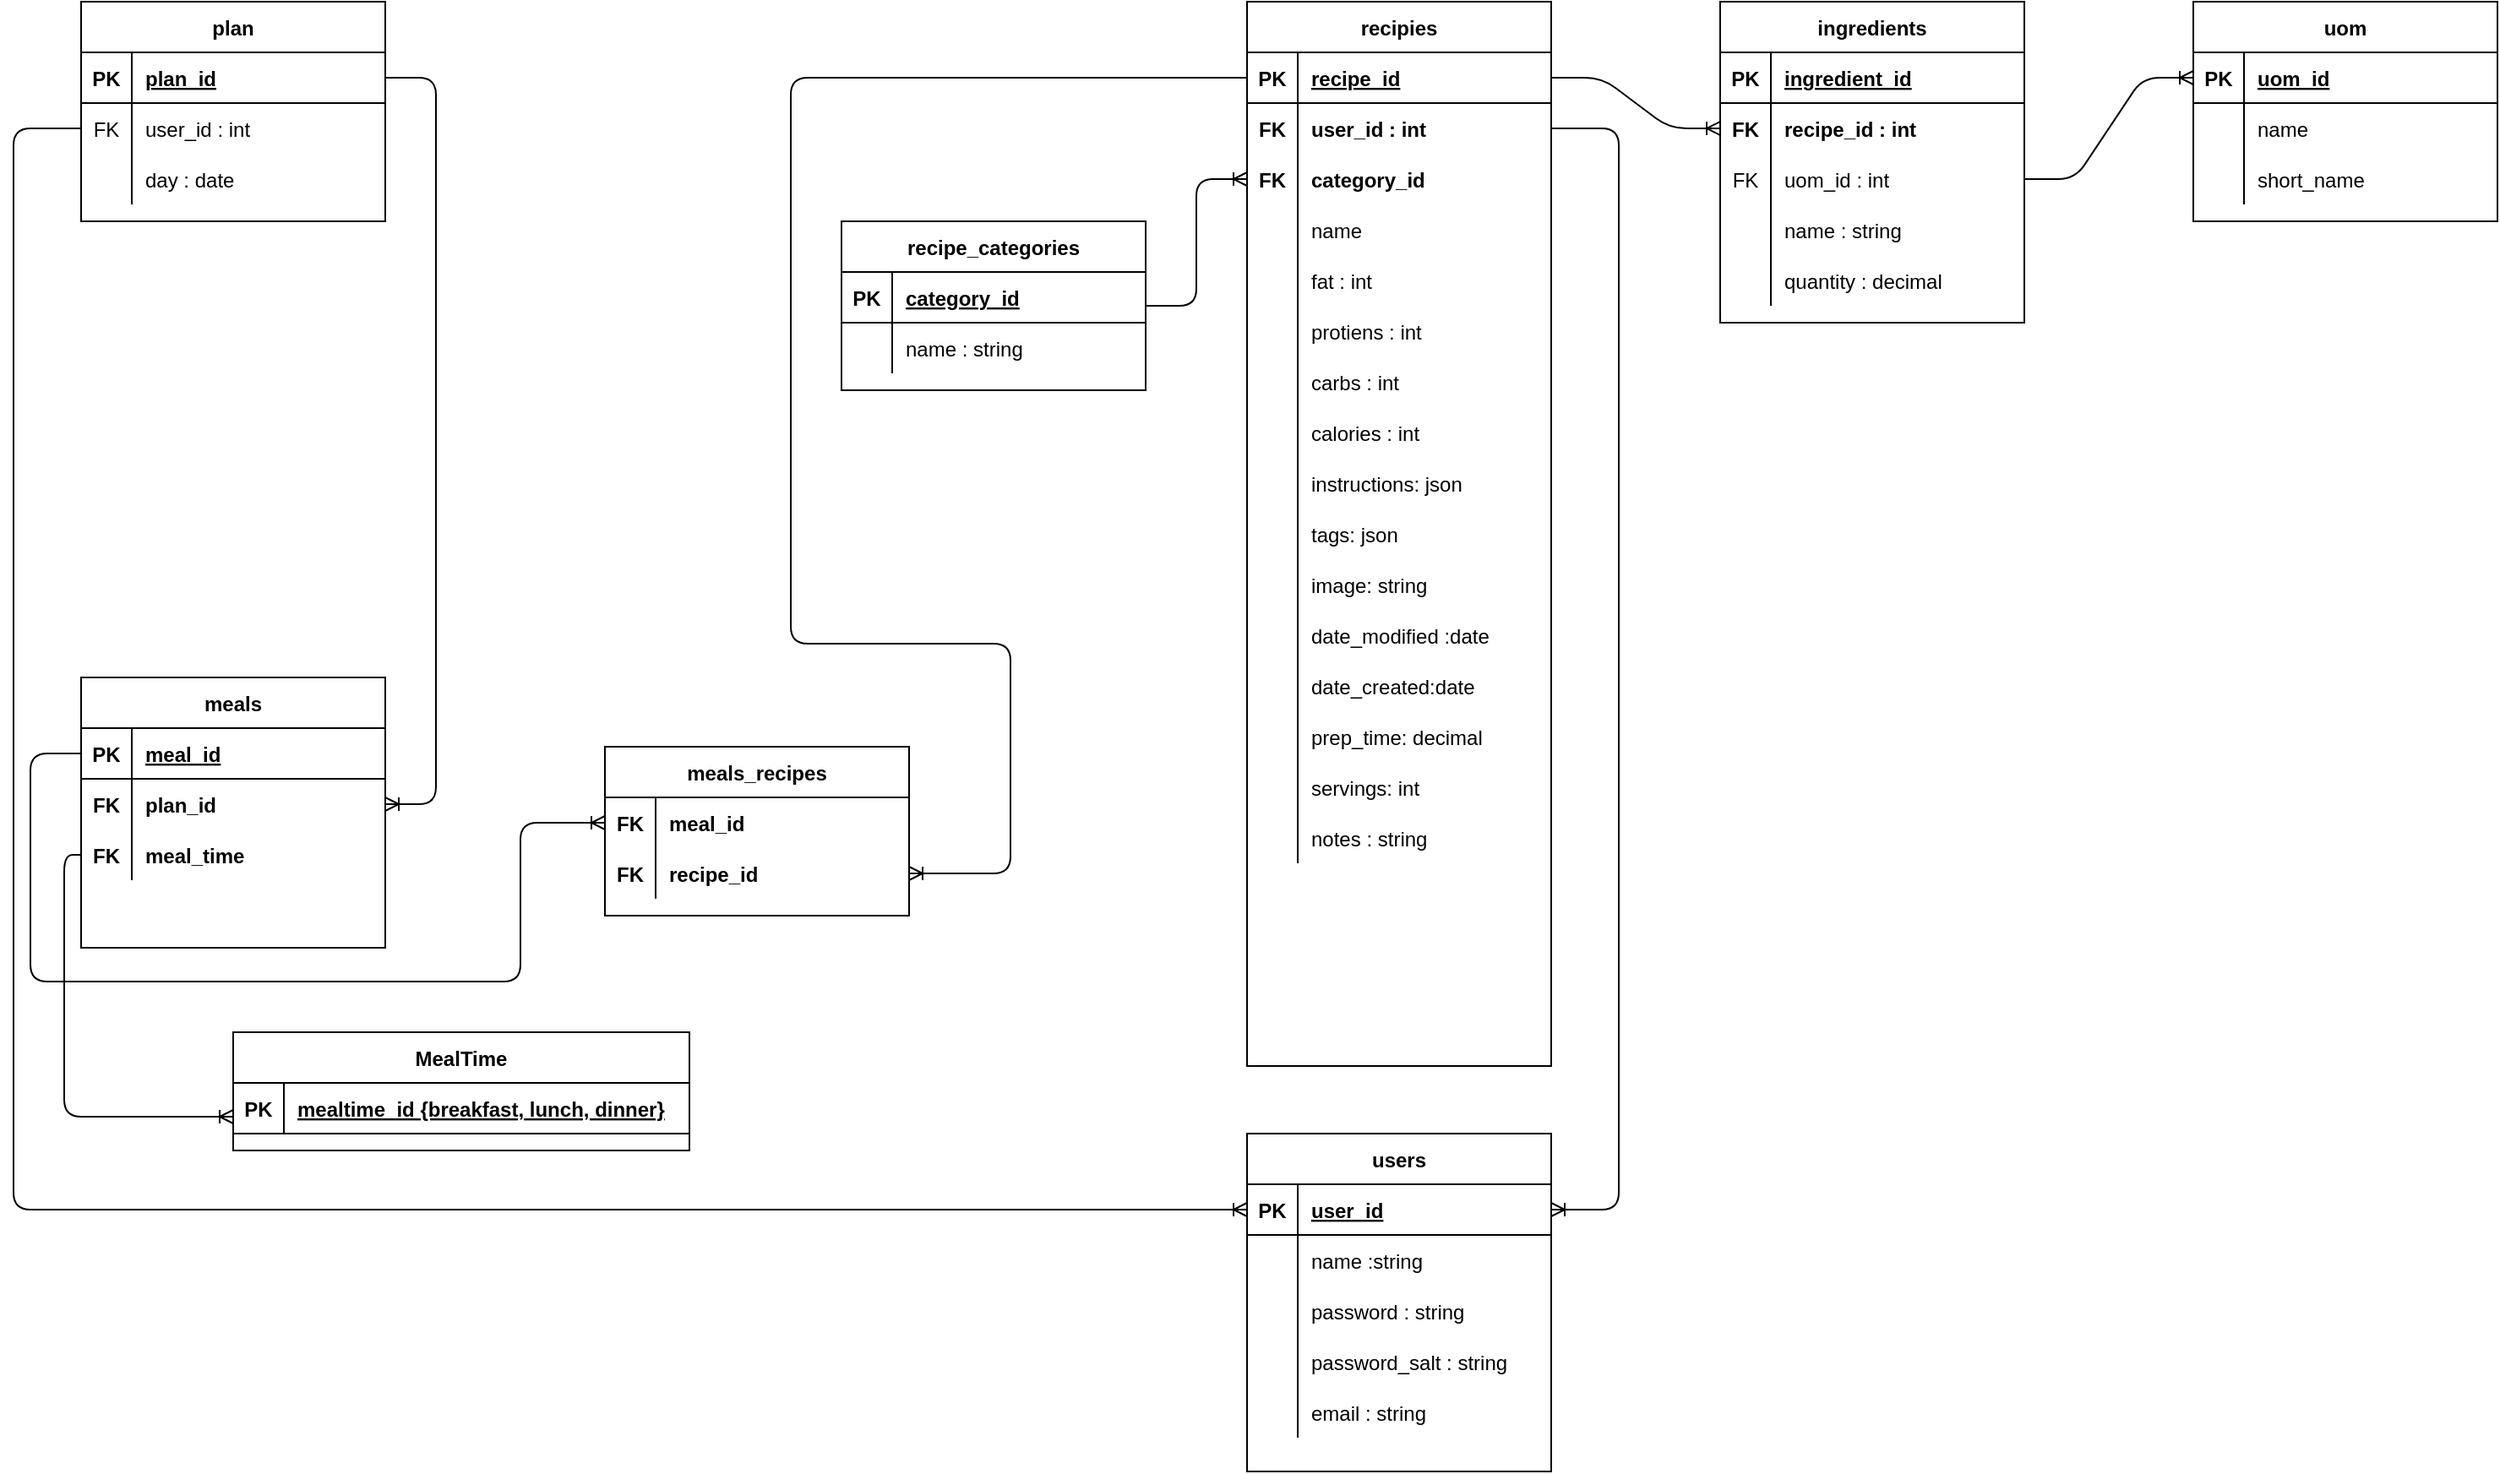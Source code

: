 <mxfile version="13.9.7"><diagram id="RYwamuleqTXGfIjKxr-M" name="Page-1"><mxGraphModel dx="2031" dy="1187" grid="1" gridSize="10" guides="1" tooltips="1" connect="1" arrows="1" fold="1" page="1" pageScale="1" pageWidth="850" pageHeight="1100" math="0" shadow="0"><root><mxCell id="0"/><mxCell id="1" parent="0"/><mxCell id="puq3DaU84eFZYqgKQaG6-1" value="plan" style="shape=table;startSize=30;container=1;collapsible=1;childLayout=tableLayout;fixedRows=1;rowLines=0;fontStyle=1;align=center;resizeLast=1;" parent="1" vertex="1"><mxGeometry x="60" y="30" width="180" height="130" as="geometry"/></mxCell><mxCell id="puq3DaU84eFZYqgKQaG6-2" value="" style="shape=partialRectangle;collapsible=0;dropTarget=0;pointerEvents=0;fillColor=none;top=0;left=0;bottom=1;right=0;points=[[0,0.5],[1,0.5]];portConstraint=eastwest;" parent="puq3DaU84eFZYqgKQaG6-1" vertex="1"><mxGeometry y="30" width="180" height="30" as="geometry"/></mxCell><mxCell id="puq3DaU84eFZYqgKQaG6-3" value="PK" style="shape=partialRectangle;connectable=0;fillColor=none;top=0;left=0;bottom=0;right=0;fontStyle=1;overflow=hidden;" parent="puq3DaU84eFZYqgKQaG6-2" vertex="1"><mxGeometry width="30" height="30" as="geometry"/></mxCell><mxCell id="puq3DaU84eFZYqgKQaG6-4" value="plan_id" style="shape=partialRectangle;connectable=0;fillColor=none;top=0;left=0;bottom=0;right=0;align=left;spacingLeft=6;fontStyle=5;overflow=hidden;" parent="puq3DaU84eFZYqgKQaG6-2" vertex="1"><mxGeometry x="30" width="150" height="30" as="geometry"/></mxCell><mxCell id="puq3DaU84eFZYqgKQaG6-5" value="" style="shape=partialRectangle;collapsible=0;dropTarget=0;pointerEvents=0;fillColor=none;top=0;left=0;bottom=0;right=0;points=[[0,0.5],[1,0.5]];portConstraint=eastwest;" parent="puq3DaU84eFZYqgKQaG6-1" vertex="1"><mxGeometry y="60" width="180" height="30" as="geometry"/></mxCell><mxCell id="puq3DaU84eFZYqgKQaG6-6" value="FK" style="shape=partialRectangle;connectable=0;fillColor=none;top=0;left=0;bottom=0;right=0;editable=1;overflow=hidden;" parent="puq3DaU84eFZYqgKQaG6-5" vertex="1"><mxGeometry width="30" height="30" as="geometry"/></mxCell><mxCell id="puq3DaU84eFZYqgKQaG6-7" value="user_id : int" style="shape=partialRectangle;connectable=0;fillColor=none;top=0;left=0;bottom=0;right=0;align=left;spacingLeft=6;overflow=hidden;" parent="puq3DaU84eFZYqgKQaG6-5" vertex="1"><mxGeometry x="30" width="150" height="30" as="geometry"/></mxCell><mxCell id="puq3DaU84eFZYqgKQaG6-8" value="" style="shape=partialRectangle;collapsible=0;dropTarget=0;pointerEvents=0;fillColor=none;top=0;left=0;bottom=0;right=0;points=[[0,0.5],[1,0.5]];portConstraint=eastwest;" parent="puq3DaU84eFZYqgKQaG6-1" vertex="1"><mxGeometry y="90" width="180" height="30" as="geometry"/></mxCell><mxCell id="puq3DaU84eFZYqgKQaG6-9" value="" style="shape=partialRectangle;connectable=0;fillColor=none;top=0;left=0;bottom=0;right=0;editable=1;overflow=hidden;" parent="puq3DaU84eFZYqgKQaG6-8" vertex="1"><mxGeometry width="30" height="30" as="geometry"/></mxCell><mxCell id="puq3DaU84eFZYqgKQaG6-10" value="day : date" style="shape=partialRectangle;connectable=0;fillColor=none;top=0;left=0;bottom=0;right=0;align=left;spacingLeft=6;overflow=hidden;" parent="puq3DaU84eFZYqgKQaG6-8" vertex="1"><mxGeometry x="30" width="150" height="30" as="geometry"/></mxCell><mxCell id="puq3DaU84eFZYqgKQaG6-11" value="recipies" style="shape=table;startSize=30;container=1;collapsible=1;childLayout=tableLayout;fixedRows=1;rowLines=0;fontStyle=1;align=center;resizeLast=1;" parent="1" vertex="1"><mxGeometry x="750" y="30" width="180" height="630" as="geometry"/></mxCell><mxCell id="puq3DaU84eFZYqgKQaG6-12" value="" style="shape=partialRectangle;collapsible=0;dropTarget=0;pointerEvents=0;fillColor=none;top=0;left=0;bottom=1;right=0;points=[[0,0.5],[1,0.5]];portConstraint=eastwest;" parent="puq3DaU84eFZYqgKQaG6-11" vertex="1"><mxGeometry y="30" width="180" height="30" as="geometry"/></mxCell><mxCell id="puq3DaU84eFZYqgKQaG6-13" value="PK" style="shape=partialRectangle;connectable=0;fillColor=none;top=0;left=0;bottom=0;right=0;fontStyle=1;overflow=hidden;" parent="puq3DaU84eFZYqgKQaG6-12" vertex="1"><mxGeometry width="30" height="30" as="geometry"/></mxCell><mxCell id="puq3DaU84eFZYqgKQaG6-14" value="recipe_id" style="shape=partialRectangle;connectable=0;fillColor=none;top=0;left=0;bottom=0;right=0;align=left;spacingLeft=6;fontStyle=5;overflow=hidden;" parent="puq3DaU84eFZYqgKQaG6-12" vertex="1"><mxGeometry x="30" width="150" height="30" as="geometry"/></mxCell><mxCell id="puq3DaU84eFZYqgKQaG6-15" value="" style="shape=partialRectangle;collapsible=0;dropTarget=0;pointerEvents=0;fillColor=none;top=0;left=0;bottom=0;right=0;points=[[0,0.5],[1,0.5]];portConstraint=eastwest;fontStyle=1" parent="puq3DaU84eFZYqgKQaG6-11" vertex="1"><mxGeometry y="60" width="180" height="30" as="geometry"/></mxCell><mxCell id="puq3DaU84eFZYqgKQaG6-16" value="FK" style="shape=partialRectangle;connectable=0;fillColor=none;top=0;left=0;bottom=0;right=0;editable=1;overflow=hidden;fontStyle=1" parent="puq3DaU84eFZYqgKQaG6-15" vertex="1"><mxGeometry width="30" height="30" as="geometry"/></mxCell><mxCell id="puq3DaU84eFZYqgKQaG6-17" value="user_id : int" style="shape=partialRectangle;connectable=0;fillColor=none;top=0;left=0;bottom=0;right=0;align=left;spacingLeft=6;overflow=hidden;fontStyle=1" parent="puq3DaU84eFZYqgKQaG6-15" vertex="1"><mxGeometry x="30" width="150" height="30" as="geometry"/></mxCell><mxCell id="puq3DaU84eFZYqgKQaG6-18" value="" style="shape=partialRectangle;collapsible=0;dropTarget=0;pointerEvents=0;fillColor=none;top=0;left=0;bottom=0;right=0;points=[[0,0.5],[1,0.5]];portConstraint=eastwest;" parent="puq3DaU84eFZYqgKQaG6-11" vertex="1"><mxGeometry y="90" width="180" height="30" as="geometry"/></mxCell><mxCell id="puq3DaU84eFZYqgKQaG6-19" value="FK" style="shape=partialRectangle;connectable=0;fillColor=none;top=0;left=0;bottom=0;right=0;editable=1;overflow=hidden;fontStyle=1" parent="puq3DaU84eFZYqgKQaG6-18" vertex="1"><mxGeometry width="30" height="30" as="geometry"/></mxCell><mxCell id="puq3DaU84eFZYqgKQaG6-20" value="category_id" style="shape=partialRectangle;connectable=0;fillColor=none;top=0;left=0;bottom=0;right=0;align=left;spacingLeft=6;overflow=hidden;fontStyle=1" parent="puq3DaU84eFZYqgKQaG6-18" vertex="1"><mxGeometry x="30" width="150" height="30" as="geometry"/></mxCell><mxCell id="puq3DaU84eFZYqgKQaG6-21" value="" style="shape=partialRectangle;collapsible=0;dropTarget=0;pointerEvents=0;fillColor=none;top=0;left=0;bottom=0;right=0;points=[[0,0.5],[1,0.5]];portConstraint=eastwest;" parent="puq3DaU84eFZYqgKQaG6-11" vertex="1"><mxGeometry y="120" width="180" height="30" as="geometry"/></mxCell><mxCell id="puq3DaU84eFZYqgKQaG6-22" value="" style="shape=partialRectangle;connectable=0;fillColor=none;top=0;left=0;bottom=0;right=0;editable=1;overflow=hidden;" parent="puq3DaU84eFZYqgKQaG6-21" vertex="1"><mxGeometry width="30" height="30" as="geometry"/></mxCell><mxCell id="puq3DaU84eFZYqgKQaG6-23" value="name" style="shape=partialRectangle;connectable=0;fillColor=none;top=0;left=0;bottom=0;right=0;align=left;spacingLeft=6;overflow=hidden;" parent="puq3DaU84eFZYqgKQaG6-21" vertex="1"><mxGeometry x="30" width="150" height="30" as="geometry"/></mxCell><mxCell id="puq3DaU84eFZYqgKQaG6-24" value="" style="shape=partialRectangle;collapsible=0;dropTarget=0;pointerEvents=0;fillColor=none;top=0;left=0;bottom=0;right=0;points=[[0,0.5],[1,0.5]];portConstraint=eastwest;" parent="puq3DaU84eFZYqgKQaG6-11" vertex="1"><mxGeometry y="150" width="180" height="30" as="geometry"/></mxCell><mxCell id="puq3DaU84eFZYqgKQaG6-25" value="" style="shape=partialRectangle;connectable=0;fillColor=none;top=0;left=0;bottom=0;right=0;editable=1;overflow=hidden;" parent="puq3DaU84eFZYqgKQaG6-24" vertex="1"><mxGeometry width="30" height="30" as="geometry"/></mxCell><mxCell id="puq3DaU84eFZYqgKQaG6-26" value="fat : int" style="shape=partialRectangle;connectable=0;fillColor=none;top=0;left=0;bottom=0;right=0;align=left;spacingLeft=6;overflow=hidden;" parent="puq3DaU84eFZYqgKQaG6-24" vertex="1"><mxGeometry x="30" width="150" height="30" as="geometry"/></mxCell><mxCell id="puq3DaU84eFZYqgKQaG6-27" value="" style="shape=partialRectangle;collapsible=0;dropTarget=0;pointerEvents=0;fillColor=none;top=0;left=0;bottom=0;right=0;points=[[0,0.5],[1,0.5]];portConstraint=eastwest;" parent="puq3DaU84eFZYqgKQaG6-11" vertex="1"><mxGeometry y="180" width="180" height="30" as="geometry"/></mxCell><mxCell id="puq3DaU84eFZYqgKQaG6-28" value="" style="shape=partialRectangle;connectable=0;fillColor=none;top=0;left=0;bottom=0;right=0;editable=1;overflow=hidden;" parent="puq3DaU84eFZYqgKQaG6-27" vertex="1"><mxGeometry width="30" height="30" as="geometry"/></mxCell><mxCell id="puq3DaU84eFZYqgKQaG6-29" value="protiens : int " style="shape=partialRectangle;connectable=0;fillColor=none;top=0;left=0;bottom=0;right=0;align=left;spacingLeft=6;overflow=hidden;" parent="puq3DaU84eFZYqgKQaG6-27" vertex="1"><mxGeometry x="30" width="150" height="30" as="geometry"/></mxCell><mxCell id="puq3DaU84eFZYqgKQaG6-30" value="" style="shape=partialRectangle;collapsible=0;dropTarget=0;pointerEvents=0;fillColor=none;top=0;left=0;bottom=0;right=0;points=[[0,0.5],[1,0.5]];portConstraint=eastwest;" parent="puq3DaU84eFZYqgKQaG6-11" vertex="1"><mxGeometry y="210" width="180" height="30" as="geometry"/></mxCell><mxCell id="puq3DaU84eFZYqgKQaG6-31" value="" style="shape=partialRectangle;connectable=0;fillColor=none;top=0;left=0;bottom=0;right=0;editable=1;overflow=hidden;" parent="puq3DaU84eFZYqgKQaG6-30" vertex="1"><mxGeometry width="30" height="30" as="geometry"/></mxCell><mxCell id="puq3DaU84eFZYqgKQaG6-32" value="carbs : int" style="shape=partialRectangle;connectable=0;fillColor=none;top=0;left=0;bottom=0;right=0;align=left;spacingLeft=6;overflow=hidden;" parent="puq3DaU84eFZYqgKQaG6-30" vertex="1"><mxGeometry x="30" width="150" height="30" as="geometry"/></mxCell><mxCell id="puq3DaU84eFZYqgKQaG6-33" value="" style="shape=partialRectangle;collapsible=0;dropTarget=0;pointerEvents=0;fillColor=none;top=0;left=0;bottom=0;right=0;points=[[0,0.5],[1,0.5]];portConstraint=eastwest;" parent="puq3DaU84eFZYqgKQaG6-11" vertex="1"><mxGeometry y="240" width="180" height="30" as="geometry"/></mxCell><mxCell id="puq3DaU84eFZYqgKQaG6-34" value="" style="shape=partialRectangle;connectable=0;fillColor=none;top=0;left=0;bottom=0;right=0;editable=1;overflow=hidden;" parent="puq3DaU84eFZYqgKQaG6-33" vertex="1"><mxGeometry width="30" height="30" as="geometry"/></mxCell><mxCell id="puq3DaU84eFZYqgKQaG6-35" value="calories : int" style="shape=partialRectangle;connectable=0;fillColor=none;top=0;left=0;bottom=0;right=0;align=left;spacingLeft=6;overflow=hidden;" parent="puq3DaU84eFZYqgKQaG6-33" vertex="1"><mxGeometry x="30" width="150" height="30" as="geometry"/></mxCell><mxCell id="puq3DaU84eFZYqgKQaG6-36" value="" style="shape=partialRectangle;collapsible=0;dropTarget=0;pointerEvents=0;fillColor=none;top=0;left=0;bottom=0;right=0;points=[[0,0.5],[1,0.5]];portConstraint=eastwest;" parent="puq3DaU84eFZYqgKQaG6-11" vertex="1"><mxGeometry y="270" width="180" height="30" as="geometry"/></mxCell><mxCell id="puq3DaU84eFZYqgKQaG6-37" value="" style="shape=partialRectangle;connectable=0;fillColor=none;top=0;left=0;bottom=0;right=0;editable=1;overflow=hidden;" parent="puq3DaU84eFZYqgKQaG6-36" vertex="1"><mxGeometry width="30" height="30" as="geometry"/></mxCell><mxCell id="puq3DaU84eFZYqgKQaG6-38" value="instructions: json" style="shape=partialRectangle;connectable=0;fillColor=none;top=0;left=0;bottom=0;right=0;align=left;spacingLeft=6;overflow=hidden;" parent="puq3DaU84eFZYqgKQaG6-36" vertex="1"><mxGeometry x="30" width="150" height="30" as="geometry"/></mxCell><mxCell id="puq3DaU84eFZYqgKQaG6-39" value="" style="shape=partialRectangle;collapsible=0;dropTarget=0;pointerEvents=0;fillColor=none;top=0;left=0;bottom=0;right=0;points=[[0,0.5],[1,0.5]];portConstraint=eastwest;" parent="puq3DaU84eFZYqgKQaG6-11" vertex="1"><mxGeometry y="300" width="180" height="30" as="geometry"/></mxCell><mxCell id="puq3DaU84eFZYqgKQaG6-40" value="" style="shape=partialRectangle;connectable=0;fillColor=none;top=0;left=0;bottom=0;right=0;editable=1;overflow=hidden;" parent="puq3DaU84eFZYqgKQaG6-39" vertex="1"><mxGeometry width="30" height="30" as="geometry"/></mxCell><mxCell id="puq3DaU84eFZYqgKQaG6-41" value="tags: json" style="shape=partialRectangle;connectable=0;fillColor=none;top=0;left=0;bottom=0;right=0;align=left;spacingLeft=6;overflow=hidden;" parent="puq3DaU84eFZYqgKQaG6-39" vertex="1"><mxGeometry x="30" width="150" height="30" as="geometry"/></mxCell><mxCell id="puq3DaU84eFZYqgKQaG6-42" value="" style="shape=partialRectangle;collapsible=0;dropTarget=0;pointerEvents=0;fillColor=none;top=0;left=0;bottom=0;right=0;points=[[0,0.5],[1,0.5]];portConstraint=eastwest;" parent="puq3DaU84eFZYqgKQaG6-11" vertex="1"><mxGeometry y="330" width="180" height="30" as="geometry"/></mxCell><mxCell id="puq3DaU84eFZYqgKQaG6-43" value="" style="shape=partialRectangle;connectable=0;fillColor=none;top=0;left=0;bottom=0;right=0;editable=1;overflow=hidden;" parent="puq3DaU84eFZYqgKQaG6-42" vertex="1"><mxGeometry width="30" height="30" as="geometry"/></mxCell><mxCell id="puq3DaU84eFZYqgKQaG6-44" value="image: string" style="shape=partialRectangle;connectable=0;fillColor=none;top=0;left=0;bottom=0;right=0;align=left;spacingLeft=6;overflow=hidden;" parent="puq3DaU84eFZYqgKQaG6-42" vertex="1"><mxGeometry x="30" width="150" height="30" as="geometry"/></mxCell><mxCell id="puq3DaU84eFZYqgKQaG6-45" value="" style="shape=partialRectangle;collapsible=0;dropTarget=0;pointerEvents=0;fillColor=none;top=0;left=0;bottom=0;right=0;points=[[0,0.5],[1,0.5]];portConstraint=eastwest;" parent="puq3DaU84eFZYqgKQaG6-11" vertex="1"><mxGeometry y="360" width="180" height="30" as="geometry"/></mxCell><mxCell id="puq3DaU84eFZYqgKQaG6-46" value="" style="shape=partialRectangle;connectable=0;fillColor=none;top=0;left=0;bottom=0;right=0;editable=1;overflow=hidden;" parent="puq3DaU84eFZYqgKQaG6-45" vertex="1"><mxGeometry width="30" height="30" as="geometry"/></mxCell><mxCell id="puq3DaU84eFZYqgKQaG6-47" value="date_modified :date" style="shape=partialRectangle;connectable=0;fillColor=none;top=0;left=0;bottom=0;right=0;align=left;spacingLeft=6;overflow=hidden;" parent="puq3DaU84eFZYqgKQaG6-45" vertex="1"><mxGeometry x="30" width="150" height="30" as="geometry"/></mxCell><mxCell id="puq3DaU84eFZYqgKQaG6-48" value="" style="shape=partialRectangle;collapsible=0;dropTarget=0;pointerEvents=0;fillColor=none;top=0;left=0;bottom=0;right=0;points=[[0,0.5],[1,0.5]];portConstraint=eastwest;" parent="puq3DaU84eFZYqgKQaG6-11" vertex="1"><mxGeometry y="390" width="180" height="30" as="geometry"/></mxCell><mxCell id="puq3DaU84eFZYqgKQaG6-49" value="" style="shape=partialRectangle;connectable=0;fillColor=none;top=0;left=0;bottom=0;right=0;editable=1;overflow=hidden;" parent="puq3DaU84eFZYqgKQaG6-48" vertex="1"><mxGeometry width="30" height="30" as="geometry"/></mxCell><mxCell id="puq3DaU84eFZYqgKQaG6-50" value="date_created:date" style="shape=partialRectangle;connectable=0;fillColor=none;top=0;left=0;bottom=0;right=0;align=left;spacingLeft=6;overflow=hidden;" parent="puq3DaU84eFZYqgKQaG6-48" vertex="1"><mxGeometry x="30" width="150" height="30" as="geometry"/></mxCell><mxCell id="puq3DaU84eFZYqgKQaG6-130" value="" style="shape=partialRectangle;collapsible=0;dropTarget=0;pointerEvents=0;fillColor=none;top=0;left=0;bottom=0;right=0;points=[[0,0.5],[1,0.5]];portConstraint=eastwest;" parent="puq3DaU84eFZYqgKQaG6-11" vertex="1"><mxGeometry y="420" width="180" height="30" as="geometry"/></mxCell><mxCell id="puq3DaU84eFZYqgKQaG6-131" value="" style="shape=partialRectangle;connectable=0;fillColor=none;top=0;left=0;bottom=0;right=0;editable=1;overflow=hidden;" parent="puq3DaU84eFZYqgKQaG6-130" vertex="1"><mxGeometry width="30" height="30" as="geometry"/></mxCell><mxCell id="puq3DaU84eFZYqgKQaG6-132" value="prep_time: decimal" style="shape=partialRectangle;connectable=0;fillColor=none;top=0;left=0;bottom=0;right=0;align=left;spacingLeft=6;overflow=hidden;" parent="puq3DaU84eFZYqgKQaG6-130" vertex="1"><mxGeometry x="30" width="150" height="30" as="geometry"/></mxCell><mxCell id="puq3DaU84eFZYqgKQaG6-133" value="" style="shape=partialRectangle;collapsible=0;dropTarget=0;pointerEvents=0;fillColor=none;top=0;left=0;bottom=0;right=0;points=[[0,0.5],[1,0.5]];portConstraint=eastwest;" parent="puq3DaU84eFZYqgKQaG6-11" vertex="1"><mxGeometry y="450" width="180" height="30" as="geometry"/></mxCell><mxCell id="puq3DaU84eFZYqgKQaG6-134" value="" style="shape=partialRectangle;connectable=0;fillColor=none;top=0;left=0;bottom=0;right=0;editable=1;overflow=hidden;" parent="puq3DaU84eFZYqgKQaG6-133" vertex="1"><mxGeometry width="30" height="30" as="geometry"/></mxCell><mxCell id="puq3DaU84eFZYqgKQaG6-135" value="servings: int" style="shape=partialRectangle;connectable=0;fillColor=none;top=0;left=0;bottom=0;right=0;align=left;spacingLeft=6;overflow=hidden;" parent="puq3DaU84eFZYqgKQaG6-133" vertex="1"><mxGeometry x="30" width="150" height="30" as="geometry"/></mxCell><mxCell id="puq3DaU84eFZYqgKQaG6-136" value="" style="shape=partialRectangle;collapsible=0;dropTarget=0;pointerEvents=0;fillColor=none;top=0;left=0;bottom=0;right=0;points=[[0,0.5],[1,0.5]];portConstraint=eastwest;" parent="puq3DaU84eFZYqgKQaG6-11" vertex="1"><mxGeometry y="480" width="180" height="30" as="geometry"/></mxCell><mxCell id="puq3DaU84eFZYqgKQaG6-137" value="" style="shape=partialRectangle;connectable=0;fillColor=none;top=0;left=0;bottom=0;right=0;editable=1;overflow=hidden;" parent="puq3DaU84eFZYqgKQaG6-136" vertex="1"><mxGeometry width="30" height="30" as="geometry"/></mxCell><mxCell id="puq3DaU84eFZYqgKQaG6-138" value="notes : string" style="shape=partialRectangle;connectable=0;fillColor=none;top=0;left=0;bottom=0;right=0;align=left;spacingLeft=6;overflow=hidden;" parent="puq3DaU84eFZYqgKQaG6-136" vertex="1"><mxGeometry x="30" width="150" height="30" as="geometry"/></mxCell><mxCell id="puq3DaU84eFZYqgKQaG6-51" value="ingredients" style="shape=table;startSize=30;container=1;collapsible=1;childLayout=tableLayout;fixedRows=1;rowLines=0;fontStyle=1;align=center;resizeLast=1;" parent="1" vertex="1"><mxGeometry x="1030" y="30" width="180" height="190" as="geometry"/></mxCell><mxCell id="puq3DaU84eFZYqgKQaG6-52" value="" style="shape=partialRectangle;collapsible=0;dropTarget=0;pointerEvents=0;fillColor=none;top=0;left=0;bottom=1;right=0;points=[[0,0.5],[1,0.5]];portConstraint=eastwest;" parent="puq3DaU84eFZYqgKQaG6-51" vertex="1"><mxGeometry y="30" width="180" height="30" as="geometry"/></mxCell><mxCell id="puq3DaU84eFZYqgKQaG6-53" value="PK" style="shape=partialRectangle;connectable=0;fillColor=none;top=0;left=0;bottom=0;right=0;fontStyle=1;overflow=hidden;" parent="puq3DaU84eFZYqgKQaG6-52" vertex="1"><mxGeometry width="30" height="30" as="geometry"/></mxCell><mxCell id="puq3DaU84eFZYqgKQaG6-54" value="ingredient_id" style="shape=partialRectangle;connectable=0;fillColor=none;top=0;left=0;bottom=0;right=0;align=left;spacingLeft=6;fontStyle=5;overflow=hidden;" parent="puq3DaU84eFZYqgKQaG6-52" vertex="1"><mxGeometry x="30" width="150" height="30" as="geometry"/></mxCell><mxCell id="puq3DaU84eFZYqgKQaG6-55" value="" style="shape=partialRectangle;collapsible=0;dropTarget=0;pointerEvents=0;fillColor=none;top=0;left=0;bottom=0;right=0;points=[[0,0.5],[1,0.5]];portConstraint=eastwest;" parent="puq3DaU84eFZYqgKQaG6-51" vertex="1"><mxGeometry y="60" width="180" height="30" as="geometry"/></mxCell><mxCell id="puq3DaU84eFZYqgKQaG6-56" value="FK" style="shape=partialRectangle;connectable=0;fillColor=none;top=0;left=0;bottom=0;right=0;editable=1;overflow=hidden;fontStyle=1" parent="puq3DaU84eFZYqgKQaG6-55" vertex="1"><mxGeometry width="30" height="30" as="geometry"/></mxCell><mxCell id="puq3DaU84eFZYqgKQaG6-57" value="recipe_id : int" style="shape=partialRectangle;connectable=0;fillColor=none;top=0;left=0;bottom=0;right=0;align=left;spacingLeft=6;overflow=hidden;fontStyle=1" parent="puq3DaU84eFZYqgKQaG6-55" vertex="1"><mxGeometry x="30" width="150" height="30" as="geometry"/></mxCell><mxCell id="puq3DaU84eFZYqgKQaG6-58" value="" style="shape=partialRectangle;collapsible=0;dropTarget=0;pointerEvents=0;fillColor=none;top=0;left=0;bottom=0;right=0;points=[[0,0.5],[1,0.5]];portConstraint=eastwest;" parent="puq3DaU84eFZYqgKQaG6-51" vertex="1"><mxGeometry y="90" width="180" height="30" as="geometry"/></mxCell><mxCell id="puq3DaU84eFZYqgKQaG6-59" value="FK" style="shape=partialRectangle;connectable=0;fillColor=none;top=0;left=0;bottom=0;right=0;editable=1;overflow=hidden;" parent="puq3DaU84eFZYqgKQaG6-58" vertex="1"><mxGeometry width="30" height="30" as="geometry"/></mxCell><mxCell id="puq3DaU84eFZYqgKQaG6-60" value="uom_id : int" style="shape=partialRectangle;connectable=0;fillColor=none;top=0;left=0;bottom=0;right=0;align=left;spacingLeft=6;overflow=hidden;" parent="puq3DaU84eFZYqgKQaG6-58" vertex="1"><mxGeometry x="30" width="150" height="30" as="geometry"/></mxCell><mxCell id="puq3DaU84eFZYqgKQaG6-61" value="" style="shape=partialRectangle;collapsible=0;dropTarget=0;pointerEvents=0;fillColor=none;top=0;left=0;bottom=0;right=0;points=[[0,0.5],[1,0.5]];portConstraint=eastwest;" parent="puq3DaU84eFZYqgKQaG6-51" vertex="1"><mxGeometry y="120" width="180" height="30" as="geometry"/></mxCell><mxCell id="puq3DaU84eFZYqgKQaG6-62" value="" style="shape=partialRectangle;connectable=0;fillColor=none;top=0;left=0;bottom=0;right=0;editable=1;overflow=hidden;" parent="puq3DaU84eFZYqgKQaG6-61" vertex="1"><mxGeometry width="30" height="30" as="geometry"/></mxCell><mxCell id="puq3DaU84eFZYqgKQaG6-63" value="name : string" style="shape=partialRectangle;connectable=0;fillColor=none;top=0;left=0;bottom=0;right=0;align=left;spacingLeft=6;overflow=hidden;" parent="puq3DaU84eFZYqgKQaG6-61" vertex="1"><mxGeometry x="30" width="150" height="30" as="geometry"/></mxCell><mxCell id="puq3DaU84eFZYqgKQaG6-64" value="" style="shape=partialRectangle;collapsible=0;dropTarget=0;pointerEvents=0;fillColor=none;top=0;left=0;bottom=0;right=0;points=[[0,0.5],[1,0.5]];portConstraint=eastwest;" parent="puq3DaU84eFZYqgKQaG6-51" vertex="1"><mxGeometry y="150" width="180" height="30" as="geometry"/></mxCell><mxCell id="puq3DaU84eFZYqgKQaG6-65" value="" style="shape=partialRectangle;connectable=0;fillColor=none;top=0;left=0;bottom=0;right=0;editable=1;overflow=hidden;" parent="puq3DaU84eFZYqgKQaG6-64" vertex="1"><mxGeometry width="30" height="30" as="geometry"/></mxCell><mxCell id="puq3DaU84eFZYqgKQaG6-66" value="quantity : decimal" style="shape=partialRectangle;connectable=0;fillColor=none;top=0;left=0;bottom=0;right=0;align=left;spacingLeft=6;overflow=hidden;" parent="puq3DaU84eFZYqgKQaG6-64" vertex="1"><mxGeometry x="30" width="150" height="30" as="geometry"/></mxCell><mxCell id="puq3DaU84eFZYqgKQaG6-67" value="MealTime" style="shape=table;startSize=30;container=1;collapsible=1;childLayout=tableLayout;fixedRows=1;rowLines=0;fontStyle=1;align=center;resizeLast=1;" parent="1" vertex="1"><mxGeometry x="150" y="640" width="270" height="70" as="geometry"/></mxCell><mxCell id="puq3DaU84eFZYqgKQaG6-68" value="" style="shape=partialRectangle;collapsible=0;dropTarget=0;pointerEvents=0;fillColor=none;top=0;left=0;bottom=1;right=0;points=[[0,0.5],[1,0.5]];portConstraint=eastwest;" parent="puq3DaU84eFZYqgKQaG6-67" vertex="1"><mxGeometry y="30" width="270" height="30" as="geometry"/></mxCell><mxCell id="puq3DaU84eFZYqgKQaG6-69" value="PK" style="shape=partialRectangle;connectable=0;fillColor=none;top=0;left=0;bottom=0;right=0;fontStyle=1;overflow=hidden;" parent="puq3DaU84eFZYqgKQaG6-68" vertex="1"><mxGeometry width="30" height="30" as="geometry"/></mxCell><mxCell id="puq3DaU84eFZYqgKQaG6-70" value="mealtime_id {breakfast, lunch, dinner}" style="shape=partialRectangle;connectable=0;fillColor=none;top=0;left=0;bottom=0;right=0;align=left;spacingLeft=6;fontStyle=5;overflow=hidden;" parent="puq3DaU84eFZYqgKQaG6-68" vertex="1"><mxGeometry x="30" width="240" height="30" as="geometry"/></mxCell><mxCell id="puq3DaU84eFZYqgKQaG6-71" value="meals" style="shape=table;startSize=30;container=1;collapsible=1;childLayout=tableLayout;fixedRows=1;rowLines=0;fontStyle=1;align=center;resizeLast=1;" parent="1" vertex="1"><mxGeometry x="60" y="430" width="180" height="160" as="geometry"/></mxCell><mxCell id="puq3DaU84eFZYqgKQaG6-72" value="" style="shape=partialRectangle;collapsible=0;dropTarget=0;pointerEvents=0;fillColor=none;top=0;left=0;bottom=1;right=0;points=[[0,0.5],[1,0.5]];portConstraint=eastwest;" parent="puq3DaU84eFZYqgKQaG6-71" vertex="1"><mxGeometry y="30" width="180" height="30" as="geometry"/></mxCell><mxCell id="puq3DaU84eFZYqgKQaG6-73" value="PK" style="shape=partialRectangle;connectable=0;fillColor=none;top=0;left=0;bottom=0;right=0;fontStyle=1;overflow=hidden;" parent="puq3DaU84eFZYqgKQaG6-72" vertex="1"><mxGeometry width="30" height="30" as="geometry"/></mxCell><mxCell id="puq3DaU84eFZYqgKQaG6-74" value="meal_id" style="shape=partialRectangle;connectable=0;fillColor=none;top=0;left=0;bottom=0;right=0;align=left;spacingLeft=6;fontStyle=5;overflow=hidden;" parent="puq3DaU84eFZYqgKQaG6-72" vertex="1"><mxGeometry x="30" width="150" height="30" as="geometry"/></mxCell><mxCell id="puq3DaU84eFZYqgKQaG6-75" value="" style="shape=partialRectangle;collapsible=0;dropTarget=0;pointerEvents=0;fillColor=none;top=0;left=0;bottom=0;right=0;points=[[0,0.5],[1,0.5]];portConstraint=eastwest;" parent="puq3DaU84eFZYqgKQaG6-71" vertex="1"><mxGeometry y="60" width="180" height="30" as="geometry"/></mxCell><mxCell id="puq3DaU84eFZYqgKQaG6-76" value="FK" style="shape=partialRectangle;connectable=0;fillColor=none;top=0;left=0;bottom=0;right=0;editable=1;overflow=hidden;fontStyle=1" parent="puq3DaU84eFZYqgKQaG6-75" vertex="1"><mxGeometry width="30" height="30" as="geometry"/></mxCell><mxCell id="puq3DaU84eFZYqgKQaG6-77" value="plan_id" style="shape=partialRectangle;connectable=0;fillColor=none;top=0;left=0;bottom=0;right=0;align=left;spacingLeft=6;overflow=hidden;fontStyle=1" parent="puq3DaU84eFZYqgKQaG6-75" vertex="1"><mxGeometry x="30" width="150" height="30" as="geometry"/></mxCell><mxCell id="puq3DaU84eFZYqgKQaG6-78" value="" style="shape=partialRectangle;collapsible=0;dropTarget=0;pointerEvents=0;fillColor=none;top=0;left=0;bottom=0;right=0;points=[[0,0.5],[1,0.5]];portConstraint=eastwest;" parent="puq3DaU84eFZYqgKQaG6-71" vertex="1"><mxGeometry y="90" width="180" height="30" as="geometry"/></mxCell><mxCell id="puq3DaU84eFZYqgKQaG6-79" value="FK" style="shape=partialRectangle;connectable=0;fillColor=none;top=0;left=0;bottom=0;right=0;editable=1;overflow=hidden;fontStyle=1" parent="puq3DaU84eFZYqgKQaG6-78" vertex="1"><mxGeometry width="30" height="30" as="geometry"/></mxCell><mxCell id="puq3DaU84eFZYqgKQaG6-80" value="meal_time" style="shape=partialRectangle;connectable=0;fillColor=none;top=0;left=0;bottom=0;right=0;align=left;spacingLeft=6;overflow=hidden;fontStyle=1" parent="puq3DaU84eFZYqgKQaG6-78" vertex="1"><mxGeometry x="30" width="150" height="30" as="geometry"/></mxCell><mxCell id="puq3DaU84eFZYqgKQaG6-81" value="meals_recipes" style="shape=table;startSize=30;container=1;collapsible=1;childLayout=tableLayout;fixedRows=1;rowLines=0;fontStyle=1;align=center;resizeLast=1;" parent="1" vertex="1"><mxGeometry x="370" y="471" width="180" height="100" as="geometry"/></mxCell><mxCell id="puq3DaU84eFZYqgKQaG6-82" value="" style="shape=partialRectangle;collapsible=0;dropTarget=0;pointerEvents=0;fillColor=none;top=0;left=0;bottom=0;right=0;points=[[0,0.5],[1,0.5]];portConstraint=eastwest;" parent="puq3DaU84eFZYqgKQaG6-81" vertex="1"><mxGeometry y="30" width="180" height="30" as="geometry"/></mxCell><mxCell id="puq3DaU84eFZYqgKQaG6-83" value="FK" style="shape=partialRectangle;connectable=0;fillColor=none;top=0;left=0;bottom=0;right=0;editable=1;overflow=hidden;fontStyle=1" parent="puq3DaU84eFZYqgKQaG6-82" vertex="1"><mxGeometry width="30" height="30" as="geometry"/></mxCell><mxCell id="puq3DaU84eFZYqgKQaG6-84" value="meal_id" style="shape=partialRectangle;connectable=0;fillColor=none;top=0;left=0;bottom=0;right=0;align=left;spacingLeft=6;overflow=hidden;fontStyle=1" parent="puq3DaU84eFZYqgKQaG6-82" vertex="1"><mxGeometry x="30" width="150" height="30" as="geometry"/></mxCell><mxCell id="puq3DaU84eFZYqgKQaG6-85" value="" style="shape=partialRectangle;collapsible=0;dropTarget=0;pointerEvents=0;fillColor=none;top=0;left=0;bottom=0;right=0;points=[[0,0.5],[1,0.5]];portConstraint=eastwest;" parent="puq3DaU84eFZYqgKQaG6-81" vertex="1"><mxGeometry y="60" width="180" height="30" as="geometry"/></mxCell><mxCell id="puq3DaU84eFZYqgKQaG6-86" value="FK" style="shape=partialRectangle;connectable=0;fillColor=none;top=0;left=0;bottom=0;right=0;editable=1;overflow=hidden;fontStyle=1" parent="puq3DaU84eFZYqgKQaG6-85" vertex="1"><mxGeometry width="30" height="30" as="geometry"/></mxCell><mxCell id="puq3DaU84eFZYqgKQaG6-87" value="recipe_id" style="shape=partialRectangle;connectable=0;fillColor=none;top=0;left=0;bottom=0;right=0;align=left;spacingLeft=6;overflow=hidden;fontStyle=1" parent="puq3DaU84eFZYqgKQaG6-85" vertex="1"><mxGeometry x="30" width="150" height="30" as="geometry"/></mxCell><mxCell id="puq3DaU84eFZYqgKQaG6-88" value="uom" style="shape=table;startSize=30;container=1;collapsible=1;childLayout=tableLayout;fixedRows=1;rowLines=0;fontStyle=1;align=center;resizeLast=1;" parent="1" vertex="1"><mxGeometry x="1310" y="30" width="180" height="130" as="geometry"/></mxCell><mxCell id="puq3DaU84eFZYqgKQaG6-89" value="" style="shape=partialRectangle;collapsible=0;dropTarget=0;pointerEvents=0;fillColor=none;top=0;left=0;bottom=1;right=0;points=[[0,0.5],[1,0.5]];portConstraint=eastwest;" parent="puq3DaU84eFZYqgKQaG6-88" vertex="1"><mxGeometry y="30" width="180" height="30" as="geometry"/></mxCell><mxCell id="puq3DaU84eFZYqgKQaG6-90" value="PK" style="shape=partialRectangle;connectable=0;fillColor=none;top=0;left=0;bottom=0;right=0;fontStyle=1;overflow=hidden;" parent="puq3DaU84eFZYqgKQaG6-89" vertex="1"><mxGeometry width="30" height="30" as="geometry"/></mxCell><mxCell id="puq3DaU84eFZYqgKQaG6-91" value="uom_id" style="shape=partialRectangle;connectable=0;fillColor=none;top=0;left=0;bottom=0;right=0;align=left;spacingLeft=6;fontStyle=5;overflow=hidden;" parent="puq3DaU84eFZYqgKQaG6-89" vertex="1"><mxGeometry x="30" width="150" height="30" as="geometry"/></mxCell><mxCell id="puq3DaU84eFZYqgKQaG6-92" value="" style="shape=partialRectangle;collapsible=0;dropTarget=0;pointerEvents=0;fillColor=none;top=0;left=0;bottom=0;right=0;points=[[0,0.5],[1,0.5]];portConstraint=eastwest;" parent="puq3DaU84eFZYqgKQaG6-88" vertex="1"><mxGeometry y="60" width="180" height="30" as="geometry"/></mxCell><mxCell id="puq3DaU84eFZYqgKQaG6-93" value="" style="shape=partialRectangle;connectable=0;fillColor=none;top=0;left=0;bottom=0;right=0;editable=1;overflow=hidden;" parent="puq3DaU84eFZYqgKQaG6-92" vertex="1"><mxGeometry width="30" height="30" as="geometry"/></mxCell><mxCell id="puq3DaU84eFZYqgKQaG6-94" value="name" style="shape=partialRectangle;connectable=0;fillColor=none;top=0;left=0;bottom=0;right=0;align=left;spacingLeft=6;overflow=hidden;" parent="puq3DaU84eFZYqgKQaG6-92" vertex="1"><mxGeometry x="30" width="150" height="30" as="geometry"/></mxCell><mxCell id="puq3DaU84eFZYqgKQaG6-95" value="" style="shape=partialRectangle;collapsible=0;dropTarget=0;pointerEvents=0;fillColor=none;top=0;left=0;bottom=0;right=0;points=[[0,0.5],[1,0.5]];portConstraint=eastwest;" parent="puq3DaU84eFZYqgKQaG6-88" vertex="1"><mxGeometry y="90" width="180" height="30" as="geometry"/></mxCell><mxCell id="puq3DaU84eFZYqgKQaG6-96" value="" style="shape=partialRectangle;connectable=0;fillColor=none;top=0;left=0;bottom=0;right=0;editable=1;overflow=hidden;" parent="puq3DaU84eFZYqgKQaG6-95" vertex="1"><mxGeometry width="30" height="30" as="geometry"/></mxCell><mxCell id="puq3DaU84eFZYqgKQaG6-97" value="short_name" style="shape=partialRectangle;connectable=0;fillColor=none;top=0;left=0;bottom=0;right=0;align=left;spacingLeft=6;overflow=hidden;" parent="puq3DaU84eFZYqgKQaG6-95" vertex="1"><mxGeometry x="30" width="150" height="30" as="geometry"/></mxCell><mxCell id="puq3DaU84eFZYqgKQaG6-98" value="users" style="shape=table;startSize=30;container=1;collapsible=1;childLayout=tableLayout;fixedRows=1;rowLines=0;fontStyle=1;align=center;resizeLast=1;" parent="1" vertex="1"><mxGeometry x="750" y="700" width="180" height="200" as="geometry"/></mxCell><mxCell id="puq3DaU84eFZYqgKQaG6-99" value="" style="shape=partialRectangle;collapsible=0;dropTarget=0;pointerEvents=0;fillColor=none;top=0;left=0;bottom=1;right=0;points=[[0,0.5],[1,0.5]];portConstraint=eastwest;" parent="puq3DaU84eFZYqgKQaG6-98" vertex="1"><mxGeometry y="30" width="180" height="30" as="geometry"/></mxCell><mxCell id="puq3DaU84eFZYqgKQaG6-100" value="PK" style="shape=partialRectangle;connectable=0;fillColor=none;top=0;left=0;bottom=0;right=0;fontStyle=1;overflow=hidden;" parent="puq3DaU84eFZYqgKQaG6-99" vertex="1"><mxGeometry width="30" height="30" as="geometry"/></mxCell><mxCell id="puq3DaU84eFZYqgKQaG6-101" value="user_id" style="shape=partialRectangle;connectable=0;fillColor=none;top=0;left=0;bottom=0;right=0;align=left;spacingLeft=6;fontStyle=5;overflow=hidden;" parent="puq3DaU84eFZYqgKQaG6-99" vertex="1"><mxGeometry x="30" width="150" height="30" as="geometry"/></mxCell><mxCell id="puq3DaU84eFZYqgKQaG6-102" value="" style="shape=partialRectangle;collapsible=0;dropTarget=0;pointerEvents=0;fillColor=none;top=0;left=0;bottom=0;right=0;points=[[0,0.5],[1,0.5]];portConstraint=eastwest;" parent="puq3DaU84eFZYqgKQaG6-98" vertex="1"><mxGeometry y="60" width="180" height="30" as="geometry"/></mxCell><mxCell id="puq3DaU84eFZYqgKQaG6-103" value="" style="shape=partialRectangle;connectable=0;fillColor=none;top=0;left=0;bottom=0;right=0;editable=1;overflow=hidden;" parent="puq3DaU84eFZYqgKQaG6-102" vertex="1"><mxGeometry width="30" height="30" as="geometry"/></mxCell><mxCell id="puq3DaU84eFZYqgKQaG6-104" value="name :string" style="shape=partialRectangle;connectable=0;fillColor=none;top=0;left=0;bottom=0;right=0;align=left;spacingLeft=6;overflow=hidden;" parent="puq3DaU84eFZYqgKQaG6-102" vertex="1"><mxGeometry x="30" width="150" height="30" as="geometry"/></mxCell><mxCell id="puq3DaU84eFZYqgKQaG6-105" value="" style="shape=partialRectangle;collapsible=0;dropTarget=0;pointerEvents=0;fillColor=none;top=0;left=0;bottom=0;right=0;points=[[0,0.5],[1,0.5]];portConstraint=eastwest;" parent="puq3DaU84eFZYqgKQaG6-98" vertex="1"><mxGeometry y="90" width="180" height="30" as="geometry"/></mxCell><mxCell id="puq3DaU84eFZYqgKQaG6-106" value="" style="shape=partialRectangle;connectable=0;fillColor=none;top=0;left=0;bottom=0;right=0;editable=1;overflow=hidden;" parent="puq3DaU84eFZYqgKQaG6-105" vertex="1"><mxGeometry width="30" height="30" as="geometry"/></mxCell><mxCell id="puq3DaU84eFZYqgKQaG6-107" value="password : string" style="shape=partialRectangle;connectable=0;fillColor=none;top=0;left=0;bottom=0;right=0;align=left;spacingLeft=6;overflow=hidden;" parent="puq3DaU84eFZYqgKQaG6-105" vertex="1"><mxGeometry x="30" width="150" height="30" as="geometry"/></mxCell><mxCell id="puq3DaU84eFZYqgKQaG6-108" value="" style="shape=partialRectangle;collapsible=0;dropTarget=0;pointerEvents=0;fillColor=none;top=0;left=0;bottom=0;right=0;points=[[0,0.5],[1,0.5]];portConstraint=eastwest;" parent="puq3DaU84eFZYqgKQaG6-98" vertex="1"><mxGeometry y="120" width="180" height="30" as="geometry"/></mxCell><mxCell id="puq3DaU84eFZYqgKQaG6-109" value="" style="shape=partialRectangle;connectable=0;fillColor=none;top=0;left=0;bottom=0;right=0;editable=1;overflow=hidden;" parent="puq3DaU84eFZYqgKQaG6-108" vertex="1"><mxGeometry width="30" height="30" as="geometry"/></mxCell><mxCell id="puq3DaU84eFZYqgKQaG6-110" value="password_salt : string" style="shape=partialRectangle;connectable=0;fillColor=none;top=0;left=0;bottom=0;right=0;align=left;spacingLeft=6;overflow=hidden;" parent="puq3DaU84eFZYqgKQaG6-108" vertex="1"><mxGeometry x="30" width="150" height="30" as="geometry"/></mxCell><mxCell id="puq3DaU84eFZYqgKQaG6-111" value="" style="shape=partialRectangle;collapsible=0;dropTarget=0;pointerEvents=0;fillColor=none;top=0;left=0;bottom=0;right=0;points=[[0,0.5],[1,0.5]];portConstraint=eastwest;" parent="puq3DaU84eFZYqgKQaG6-98" vertex="1"><mxGeometry y="150" width="180" height="30" as="geometry"/></mxCell><mxCell id="puq3DaU84eFZYqgKQaG6-112" value="" style="shape=partialRectangle;connectable=0;fillColor=none;top=0;left=0;bottom=0;right=0;editable=1;overflow=hidden;" parent="puq3DaU84eFZYqgKQaG6-111" vertex="1"><mxGeometry width="30" height="30" as="geometry"/></mxCell><mxCell id="puq3DaU84eFZYqgKQaG6-113" value="email : string" style="shape=partialRectangle;connectable=0;fillColor=none;top=0;left=0;bottom=0;right=0;align=left;spacingLeft=6;overflow=hidden;" parent="puq3DaU84eFZYqgKQaG6-111" vertex="1"><mxGeometry x="30" width="150" height="30" as="geometry"/></mxCell><mxCell id="puq3DaU84eFZYqgKQaG6-114" value="recipe_categories" style="shape=table;startSize=30;container=1;collapsible=1;childLayout=tableLayout;fixedRows=1;rowLines=0;fontStyle=1;align=center;resizeLast=1;fillColor=none;" parent="1" vertex="1"><mxGeometry x="510" y="160" width="180" height="100" as="geometry"/></mxCell><mxCell id="puq3DaU84eFZYqgKQaG6-115" value="" style="shape=partialRectangle;collapsible=0;dropTarget=0;pointerEvents=0;fillColor=none;top=0;left=0;bottom=1;right=0;points=[[0,0.5],[1,0.5]];portConstraint=eastwest;" parent="puq3DaU84eFZYqgKQaG6-114" vertex="1"><mxGeometry y="30" width="180" height="30" as="geometry"/></mxCell><mxCell id="puq3DaU84eFZYqgKQaG6-116" value="PK" style="shape=partialRectangle;connectable=0;fillColor=none;top=0;left=0;bottom=0;right=0;fontStyle=1;overflow=hidden;" parent="puq3DaU84eFZYqgKQaG6-115" vertex="1"><mxGeometry width="30" height="30" as="geometry"/></mxCell><mxCell id="puq3DaU84eFZYqgKQaG6-117" value="category_id" style="shape=partialRectangle;connectable=0;fillColor=none;top=0;left=0;bottom=0;right=0;align=left;spacingLeft=6;fontStyle=5;overflow=hidden;" parent="puq3DaU84eFZYqgKQaG6-115" vertex="1"><mxGeometry x="30" width="150" height="30" as="geometry"/></mxCell><mxCell id="puq3DaU84eFZYqgKQaG6-118" value="" style="shape=partialRectangle;collapsible=0;dropTarget=0;pointerEvents=0;fillColor=none;top=0;left=0;bottom=0;right=0;points=[[0,0.5],[1,0.5]];portConstraint=eastwest;" parent="puq3DaU84eFZYqgKQaG6-114" vertex="1"><mxGeometry y="60" width="180" height="30" as="geometry"/></mxCell><mxCell id="puq3DaU84eFZYqgKQaG6-119" value="" style="shape=partialRectangle;connectable=0;fillColor=none;top=0;left=0;bottom=0;right=0;editable=1;overflow=hidden;" parent="puq3DaU84eFZYqgKQaG6-118" vertex="1"><mxGeometry width="30" height="30" as="geometry"/></mxCell><mxCell id="puq3DaU84eFZYqgKQaG6-120" value="name : string" style="shape=partialRectangle;connectable=0;fillColor=none;top=0;left=0;bottom=0;right=0;align=left;spacingLeft=6;overflow=hidden;" parent="puq3DaU84eFZYqgKQaG6-118" vertex="1"><mxGeometry x="30" width="150" height="30" as="geometry"/></mxCell><mxCell id="puq3DaU84eFZYqgKQaG6-121" value="" style="edgeStyle=entityRelationEdgeStyle;fontSize=12;html=1;endArrow=ERoneToMany;exitX=1;exitY=0.5;exitDx=0;exitDy=0;entryX=1;entryY=0.5;entryDx=0;entryDy=0;" parent="1" source="puq3DaU84eFZYqgKQaG6-2" target="puq3DaU84eFZYqgKQaG6-75" edge="1"><mxGeometry width="100" height="100" relative="1" as="geometry"><mxPoint x="60" y="330" as="sourcePoint"/><mxPoint x="50" y="470" as="targetPoint"/></mxGeometry></mxCell><mxCell id="puq3DaU84eFZYqgKQaG6-122" value="" style="edgeStyle=orthogonalEdgeStyle;fontSize=12;html=1;endArrow=ERoneToMany;entryX=0;entryY=0.5;entryDx=0;entryDy=0;exitX=0;exitY=0.5;exitDx=0;exitDy=0;" parent="1" source="puq3DaU84eFZYqgKQaG6-72" target="puq3DaU84eFZYqgKQaG6-82" edge="1"><mxGeometry width="100" height="100" relative="1" as="geometry"><mxPoint x="260" y="600" as="sourcePoint"/><mxPoint x="360" y="500" as="targetPoint"/><Array as="points"><mxPoint x="30" y="475"/><mxPoint x="30" y="610"/><mxPoint x="320" y="610"/><mxPoint x="320" y="516"/></Array></mxGeometry></mxCell><mxCell id="puq3DaU84eFZYqgKQaG6-123" value="" style="edgeStyle=orthogonalEdgeStyle;fontSize=12;html=1;endArrow=ERoneToMany;exitX=0;exitY=0.5;exitDx=0;exitDy=0;" parent="1" source="puq3DaU84eFZYqgKQaG6-78" edge="1"><mxGeometry width="100" height="100" relative="1" as="geometry"><mxPoint x="50" y="790" as="sourcePoint"/><mxPoint x="150" y="690" as="targetPoint"/><Array as="points"><mxPoint x="50" y="535"/><mxPoint x="50" y="690"/></Array></mxGeometry></mxCell><mxCell id="puq3DaU84eFZYqgKQaG6-124" value="" style="edgeStyle=orthogonalEdgeStyle;fontSize=12;html=1;endArrow=ERoneToMany;entryX=1;entryY=0.5;entryDx=0;entryDy=0;exitX=0;exitY=0.5;exitDx=0;exitDy=0;" parent="1" source="puq3DaU84eFZYqgKQaG6-12" target="puq3DaU84eFZYqgKQaG6-85" edge="1"><mxGeometry width="100" height="100" relative="1" as="geometry"><mxPoint x="580" y="380" as="sourcePoint"/><mxPoint x="680" y="280" as="targetPoint"/><Array as="points"><mxPoint x="480" y="75"/><mxPoint x="480" y="410"/><mxPoint x="610" y="410"/><mxPoint x="610" y="546"/></Array></mxGeometry></mxCell><mxCell id="puq3DaU84eFZYqgKQaG6-125" value="" style="edgeStyle=entityRelationEdgeStyle;fontSize=12;html=1;endArrow=ERoneToMany;exitX=1;exitY=0.5;exitDx=0;exitDy=0;" parent="1" source="puq3DaU84eFZYqgKQaG6-114" target="puq3DaU84eFZYqgKQaG6-18" edge="1"><mxGeometry width="100" height="100" relative="1" as="geometry"><mxPoint x="620" y="380" as="sourcePoint"/><mxPoint x="720" y="280" as="targetPoint"/></mxGeometry></mxCell><mxCell id="puq3DaU84eFZYqgKQaG6-126" value="" style="edgeStyle=entityRelationEdgeStyle;fontSize=12;html=1;endArrow=ERoneToMany;entryX=0;entryY=0.5;entryDx=0;entryDy=0;" parent="1" source="puq3DaU84eFZYqgKQaG6-12" target="puq3DaU84eFZYqgKQaG6-55" edge="1"><mxGeometry width="100" height="100" relative="1" as="geometry"><mxPoint x="1060" y="470" as="sourcePoint"/><mxPoint x="1160" y="370" as="targetPoint"/></mxGeometry></mxCell><mxCell id="puq3DaU84eFZYqgKQaG6-127" value="" style="edgeStyle=entityRelationEdgeStyle;fontSize=12;html=1;endArrow=ERoneToMany;entryX=0;entryY=0.5;entryDx=0;entryDy=0;exitX=1;exitY=0.5;exitDx=0;exitDy=0;" parent="1" source="puq3DaU84eFZYqgKQaG6-58" target="puq3DaU84eFZYqgKQaG6-89" edge="1"><mxGeometry width="100" height="100" relative="1" as="geometry"><mxPoint x="1250" y="440" as="sourcePoint"/><mxPoint x="1350" y="340" as="targetPoint"/></mxGeometry></mxCell><mxCell id="puq3DaU84eFZYqgKQaG6-128" value="" style="edgeStyle=orthogonalEdgeStyle;fontSize=12;html=1;endArrow=ERoneToMany;entryX=1;entryY=0.5;entryDx=0;entryDy=0;exitX=1;exitY=0.5;exitDx=0;exitDy=0;" parent="1" source="puq3DaU84eFZYqgKQaG6-15" target="puq3DaU84eFZYqgKQaG6-99" edge="1"><mxGeometry width="100" height="100" relative="1" as="geometry"><mxPoint x="1000" y="290" as="sourcePoint"/><mxPoint x="940" y="810" as="targetPoint"/><Array as="points"><mxPoint x="970" y="105"/><mxPoint x="970" y="745"/></Array></mxGeometry></mxCell><mxCell id="puq3DaU84eFZYqgKQaG6-129" value="" style="edgeStyle=orthogonalEdgeStyle;fontSize=12;html=1;endArrow=ERoneToMany;exitX=0;exitY=0.5;exitDx=0;exitDy=0;entryX=0;entryY=0.5;entryDx=0;entryDy=0;" parent="1" source="puq3DaU84eFZYqgKQaG6-5" target="puq3DaU84eFZYqgKQaG6-99" edge="1"><mxGeometry width="100" height="100" relative="1" as="geometry"><mxPoint x="380" y="290" as="sourcePoint"/><mxPoint x="1160" y="680" as="targetPoint"/><Array as="points"><mxPoint x="20" y="105"/><mxPoint x="20" y="745"/></Array></mxGeometry></mxCell></root></mxGraphModel></diagram></mxfile>